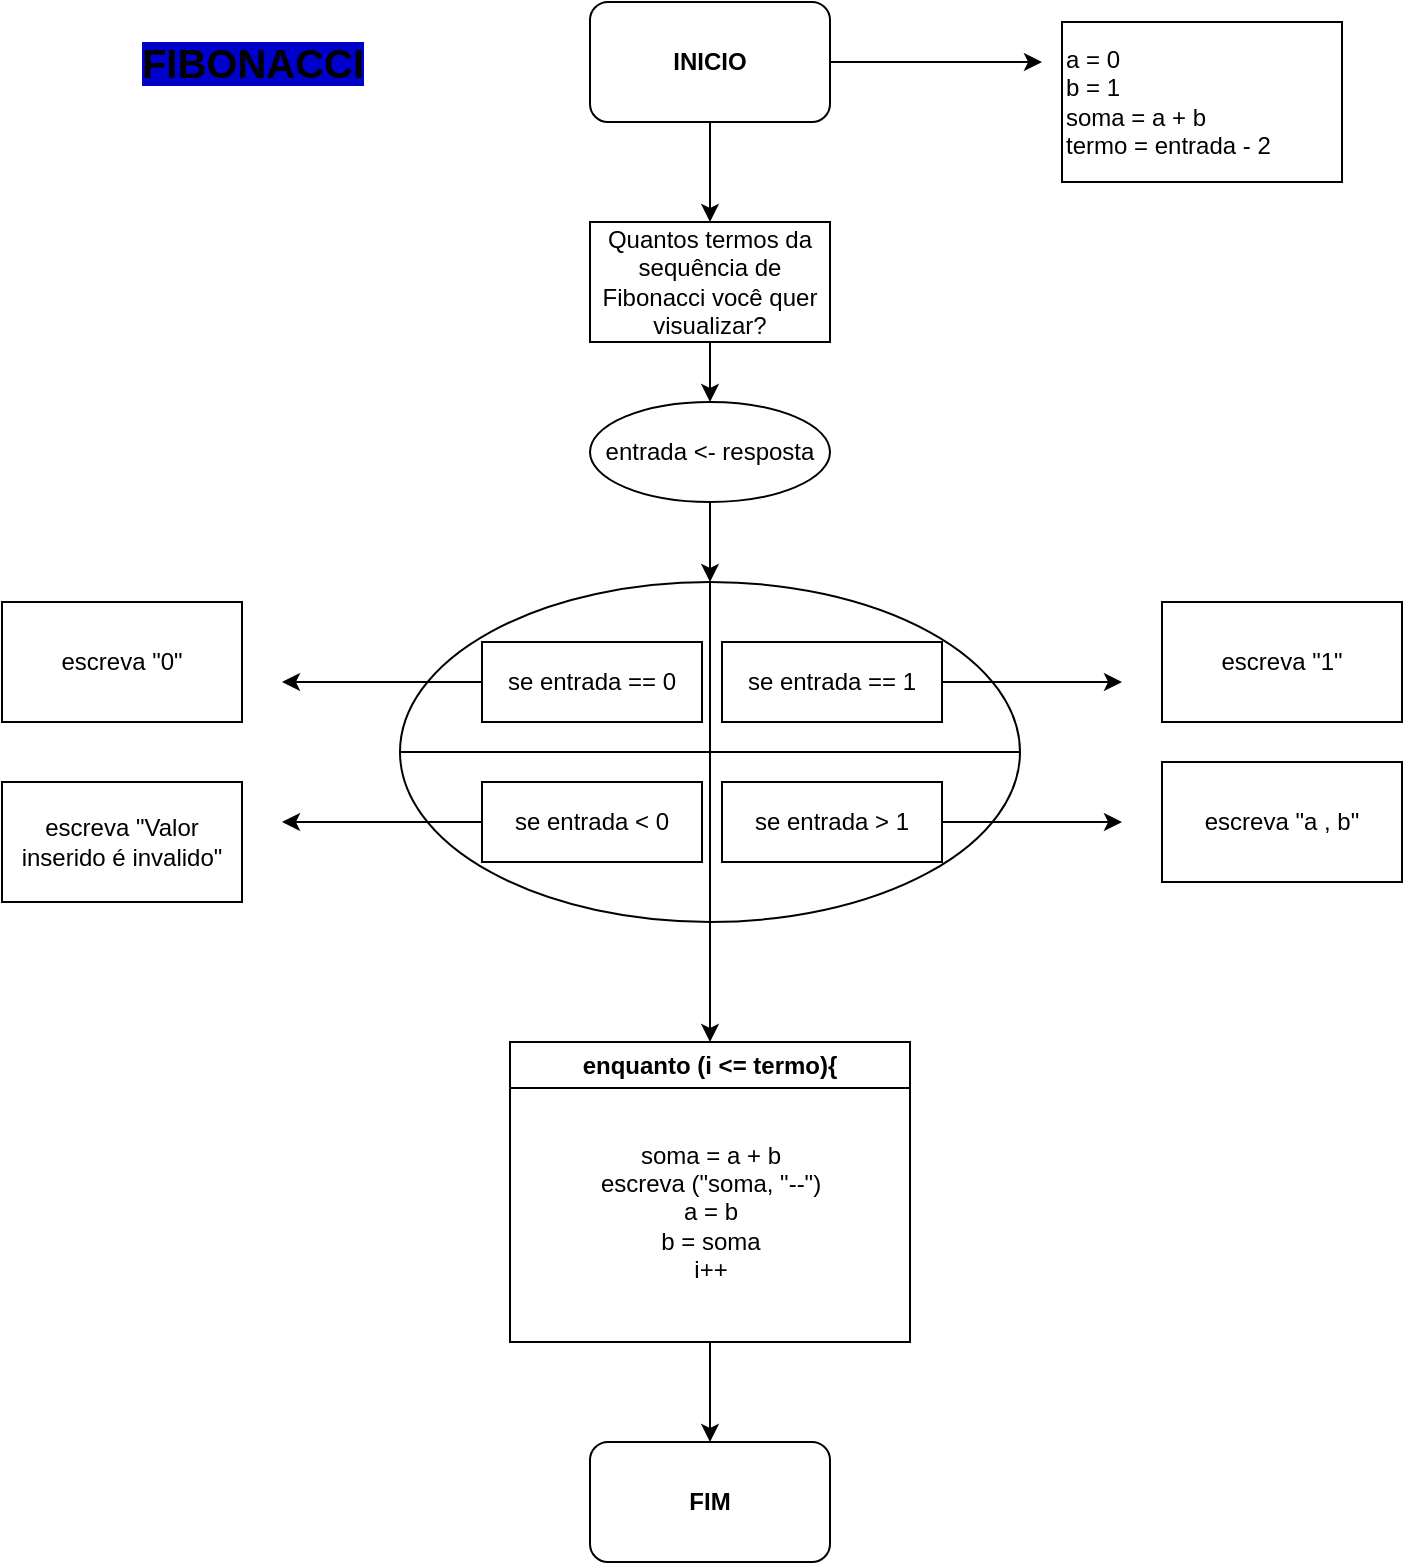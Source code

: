 <mxfile version="24.4.2" type="github">
  <diagram name="Página-1" id="E4nfD7ElsJhkU1F4dOKc">
    <mxGraphModel dx="880" dy="468" grid="1" gridSize="10" guides="1" tooltips="1" connect="1" arrows="1" fold="1" page="1" pageScale="1" pageWidth="827" pageHeight="1169" math="0" shadow="0">
      <root>
        <mxCell id="0" />
        <mxCell id="1" parent="0" />
        <mxCell id="HK7H313Xre-1ZPaD5ni--1" value="&lt;b&gt;INICIO&lt;/b&gt;" style="rounded=1;whiteSpace=wrap;html=1;" vertex="1" parent="1">
          <mxGeometry x="354" width="120" height="60" as="geometry" />
        </mxCell>
        <mxCell id="HK7H313Xre-1ZPaD5ni--2" value="" style="endArrow=classic;html=1;rounded=0;exitX=0.5;exitY=1;exitDx=0;exitDy=0;" edge="1" parent="1" source="HK7H313Xre-1ZPaD5ni--1">
          <mxGeometry width="50" height="50" relative="1" as="geometry">
            <mxPoint x="390" y="270" as="sourcePoint" />
            <mxPoint x="414" y="110" as="targetPoint" />
          </mxGeometry>
        </mxCell>
        <mxCell id="HK7H313Xre-1ZPaD5ni--4" style="edgeStyle=orthogonalEdgeStyle;rounded=0;orthogonalLoop=1;jettySize=auto;html=1;" edge="1" parent="1" source="HK7H313Xre-1ZPaD5ni--3">
          <mxGeometry relative="1" as="geometry">
            <mxPoint x="414" y="200" as="targetPoint" />
          </mxGeometry>
        </mxCell>
        <mxCell id="HK7H313Xre-1ZPaD5ni--3" value="Quantos termos da sequência de Fibonacci você quer visualizar?" style="rounded=0;whiteSpace=wrap;html=1;" vertex="1" parent="1">
          <mxGeometry x="354" y="110" width="120" height="60" as="geometry" />
        </mxCell>
        <mxCell id="HK7H313Xre-1ZPaD5ni--7" style="edgeStyle=orthogonalEdgeStyle;rounded=0;orthogonalLoop=1;jettySize=auto;html=1;exitX=0.5;exitY=1;exitDx=0;exitDy=0;" edge="1" parent="1" source="HK7H313Xre-1ZPaD5ni--5" target="HK7H313Xre-1ZPaD5ni--6">
          <mxGeometry relative="1" as="geometry" />
        </mxCell>
        <mxCell id="HK7H313Xre-1ZPaD5ni--5" value="entrada &amp;lt;- resposta" style="ellipse;whiteSpace=wrap;html=1;" vertex="1" parent="1">
          <mxGeometry x="354" y="200" width="120" height="50" as="geometry" />
        </mxCell>
        <mxCell id="HK7H313Xre-1ZPaD5ni--6" value="" style="shape=orEllipse;perimeter=ellipsePerimeter;whiteSpace=wrap;html=1;backgroundOutline=1;align=left;" vertex="1" parent="1">
          <mxGeometry x="259" y="290" width="310" height="170" as="geometry" />
        </mxCell>
        <mxCell id="HK7H313Xre-1ZPaD5ni--16" style="edgeStyle=orthogonalEdgeStyle;rounded=0;orthogonalLoop=1;jettySize=auto;html=1;exitX=0;exitY=0.5;exitDx=0;exitDy=0;" edge="1" parent="1" source="HK7H313Xre-1ZPaD5ni--12">
          <mxGeometry relative="1" as="geometry">
            <mxPoint x="200" y="340" as="targetPoint" />
          </mxGeometry>
        </mxCell>
        <mxCell id="HK7H313Xre-1ZPaD5ni--12" value="se entrada == 0" style="whiteSpace=wrap;html=1;" vertex="1" parent="1">
          <mxGeometry x="300" y="320" width="110" height="40" as="geometry" />
        </mxCell>
        <mxCell id="HK7H313Xre-1ZPaD5ni--17" style="edgeStyle=orthogonalEdgeStyle;rounded=0;orthogonalLoop=1;jettySize=auto;html=1;" edge="1" parent="1" source="HK7H313Xre-1ZPaD5ni--13">
          <mxGeometry relative="1" as="geometry">
            <mxPoint x="620" y="340" as="targetPoint" />
          </mxGeometry>
        </mxCell>
        <mxCell id="HK7H313Xre-1ZPaD5ni--13" value="se entrada == 1" style="rounded=0;whiteSpace=wrap;html=1;" vertex="1" parent="1">
          <mxGeometry x="420" y="320" width="110" height="40" as="geometry" />
        </mxCell>
        <mxCell id="HK7H313Xre-1ZPaD5ni--18" style="edgeStyle=orthogonalEdgeStyle;rounded=0;orthogonalLoop=1;jettySize=auto;html=1;exitX=0;exitY=0.5;exitDx=0;exitDy=0;" edge="1" parent="1" source="HK7H313Xre-1ZPaD5ni--14">
          <mxGeometry relative="1" as="geometry">
            <mxPoint x="200" y="410" as="targetPoint" />
          </mxGeometry>
        </mxCell>
        <mxCell id="HK7H313Xre-1ZPaD5ni--14" value="se entrada &amp;lt; 0" style="rounded=0;whiteSpace=wrap;html=1;" vertex="1" parent="1">
          <mxGeometry x="300" y="390" width="110" height="40" as="geometry" />
        </mxCell>
        <mxCell id="HK7H313Xre-1ZPaD5ni--19" style="edgeStyle=orthogonalEdgeStyle;rounded=0;orthogonalLoop=1;jettySize=auto;html=1;exitX=1;exitY=0.5;exitDx=0;exitDy=0;" edge="1" parent="1" source="HK7H313Xre-1ZPaD5ni--15">
          <mxGeometry relative="1" as="geometry">
            <mxPoint x="620" y="410" as="targetPoint" />
          </mxGeometry>
        </mxCell>
        <mxCell id="HK7H313Xre-1ZPaD5ni--15" value="se entrada &amp;gt; 1" style="rounded=0;whiteSpace=wrap;html=1;" vertex="1" parent="1">
          <mxGeometry x="420" y="390" width="110" height="40" as="geometry" />
        </mxCell>
        <mxCell id="HK7H313Xre-1ZPaD5ni--21" value="escreva &quot;0&quot;" style="rounded=0;whiteSpace=wrap;html=1;" vertex="1" parent="1">
          <mxGeometry x="60" y="300" width="120" height="60" as="geometry" />
        </mxCell>
        <mxCell id="HK7H313Xre-1ZPaD5ni--22" value="escreva &quot;Valor inserido é invalido&quot;" style="rounded=0;whiteSpace=wrap;html=1;" vertex="1" parent="1">
          <mxGeometry x="60" y="390" width="120" height="60" as="geometry" />
        </mxCell>
        <mxCell id="HK7H313Xre-1ZPaD5ni--23" value="escreva &quot;1&quot;" style="rounded=0;whiteSpace=wrap;html=1;" vertex="1" parent="1">
          <mxGeometry x="640" y="300" width="120" height="60" as="geometry" />
        </mxCell>
        <mxCell id="HK7H313Xre-1ZPaD5ni--24" value="escreva &quot;a , b&quot;" style="rounded=0;whiteSpace=wrap;html=1;" vertex="1" parent="1">
          <mxGeometry x="640" y="380" width="120" height="60" as="geometry" />
        </mxCell>
        <mxCell id="HK7H313Xre-1ZPaD5ni--25" value="" style="endArrow=classic;html=1;rounded=0;exitX=1;exitY=0.5;exitDx=0;exitDy=0;" edge="1" parent="1" source="HK7H313Xre-1ZPaD5ni--1">
          <mxGeometry width="50" height="50" relative="1" as="geometry">
            <mxPoint x="390" y="200" as="sourcePoint" />
            <mxPoint x="580" y="30" as="targetPoint" />
          </mxGeometry>
        </mxCell>
        <mxCell id="HK7H313Xre-1ZPaD5ni--26" value="a = 0&lt;div&gt;b = 1&lt;/div&gt;&lt;div&gt;soma = a + b&lt;/div&gt;&lt;div&gt;termo = entrada - 2&lt;/div&gt;" style="rounded=0;whiteSpace=wrap;html=1;align=left;" vertex="1" parent="1">
          <mxGeometry x="590" y="10" width="140" height="80" as="geometry" />
        </mxCell>
        <mxCell id="HK7H313Xre-1ZPaD5ni--27" value="&lt;font style=&quot;font-size: 20px; background-color: rgb(0, 0, 204);&quot;&gt;&lt;b&gt;FIBONACCI&lt;/b&gt;&lt;/font&gt;" style="text;html=1;align=center;verticalAlign=middle;resizable=0;points=[];autosize=1;strokeColor=none;fillColor=none;" vertex="1" parent="1">
          <mxGeometry x="120" y="10" width="130" height="40" as="geometry" />
        </mxCell>
        <mxCell id="HK7H313Xre-1ZPaD5ni--28" value="" style="endArrow=classic;html=1;rounded=0;exitX=0.5;exitY=1;exitDx=0;exitDy=0;" edge="1" parent="1" source="HK7H313Xre-1ZPaD5ni--6">
          <mxGeometry width="50" height="50" relative="1" as="geometry">
            <mxPoint x="390" y="500" as="sourcePoint" />
            <mxPoint x="414" y="520" as="targetPoint" />
          </mxGeometry>
        </mxCell>
        <mxCell id="HK7H313Xre-1ZPaD5ni--29" value="enquanto (i &amp;lt;= termo){" style="swimlane;whiteSpace=wrap;html=1;" vertex="1" parent="1">
          <mxGeometry x="314" y="520" width="200" height="150" as="geometry" />
        </mxCell>
        <mxCell id="HK7H313Xre-1ZPaD5ni--30" value="soma = a + b&lt;div&gt;escreva (&quot;soma, &quot;--&quot;)&lt;/div&gt;&lt;div&gt;a = b&lt;/div&gt;&lt;div&gt;b = soma&lt;/div&gt;&lt;div&gt;i++&lt;/div&gt;" style="text;html=1;align=center;verticalAlign=middle;resizable=0;points=[];autosize=1;strokeColor=none;fillColor=none;" vertex="1" parent="HK7H313Xre-1ZPaD5ni--29">
          <mxGeometry x="35" y="40" width="130" height="90" as="geometry" />
        </mxCell>
        <mxCell id="HK7H313Xre-1ZPaD5ni--32" value="" style="endArrow=classic;html=1;rounded=0;exitX=0.5;exitY=1;exitDx=0;exitDy=0;" edge="1" parent="1" source="HK7H313Xre-1ZPaD5ni--29">
          <mxGeometry width="50" height="50" relative="1" as="geometry">
            <mxPoint x="390" y="600" as="sourcePoint" />
            <mxPoint x="414" y="720" as="targetPoint" />
          </mxGeometry>
        </mxCell>
        <mxCell id="HK7H313Xre-1ZPaD5ni--33" value="&lt;b&gt;FIM&lt;/b&gt;" style="rounded=1;whiteSpace=wrap;html=1;" vertex="1" parent="1">
          <mxGeometry x="354" y="720" width="120" height="60" as="geometry" />
        </mxCell>
      </root>
    </mxGraphModel>
  </diagram>
</mxfile>
